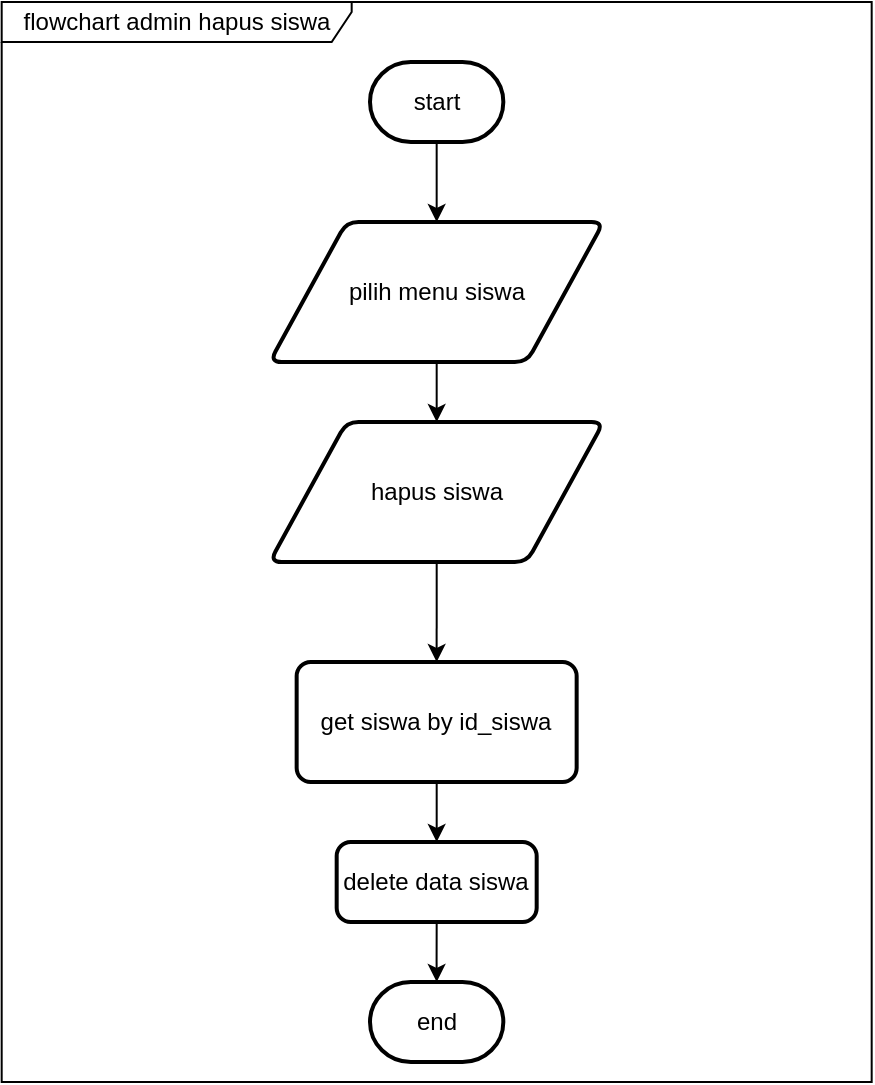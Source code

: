 <mxfile version="17.4.2" type="device"><diagram id="O9Szr4Hdh8DIHMUpJjEn" name="Page-1"><mxGraphModel dx="1231" dy="790" grid="1" gridSize="10" guides="1" tooltips="1" connect="1" arrows="1" fold="1" page="1" pageScale="1" pageWidth="850" pageHeight="1100" math="0" shadow="0"><root><mxCell id="0"/><mxCell id="1" parent="0"/><mxCell id="N7Z2blO4jedbJV9u91K_-23" style="edgeStyle=orthogonalEdgeStyle;rounded=0;orthogonalLoop=1;jettySize=auto;html=1;exitX=0.5;exitY=1;exitDx=0;exitDy=0;exitPerimeter=0;" edge="1" parent="1" source="N7Z2blO4jedbJV9u91K_-1" target="N7Z2blO4jedbJV9u91K_-2"><mxGeometry relative="1" as="geometry"/></mxCell><mxCell id="N7Z2blO4jedbJV9u91K_-1" value="start" style="strokeWidth=2;html=1;shape=mxgraph.flowchart.terminator;whiteSpace=wrap;fillColor=#FFFFFF;" vertex="1" parent="1"><mxGeometry x="280" y="100" width="66.67" height="40" as="geometry"/></mxCell><mxCell id="N7Z2blO4jedbJV9u91K_-25" style="edgeStyle=orthogonalEdgeStyle;rounded=0;orthogonalLoop=1;jettySize=auto;html=1;exitX=0.5;exitY=1;exitDx=0;exitDy=0;entryX=0.5;entryY=0;entryDx=0;entryDy=0;" edge="1" parent="1" source="N7Z2blO4jedbJV9u91K_-2" target="N7Z2blO4jedbJV9u91K_-24"><mxGeometry relative="1" as="geometry"/></mxCell><mxCell id="N7Z2blO4jedbJV9u91K_-2" value="pilih menu siswa" style="shape=parallelogram;html=1;strokeWidth=2;perimeter=parallelogramPerimeter;whiteSpace=wrap;rounded=1;arcSize=12;size=0.23;fillColor=#FFFFFF;" vertex="1" parent="1"><mxGeometry x="229.84" y="180" width="167" height="70" as="geometry"/></mxCell><mxCell id="N7Z2blO4jedbJV9u91K_-18" value="end" style="strokeWidth=2;html=1;shape=mxgraph.flowchart.terminator;whiteSpace=wrap;fillColor=#FFFFFF;" vertex="1" parent="1"><mxGeometry x="280" y="560" width="66.67" height="40" as="geometry"/></mxCell><mxCell id="N7Z2blO4jedbJV9u91K_-21" value="flowchart admin hapus siswa" style="shape=umlFrame;whiteSpace=wrap;html=1;fillColor=#FFFFFF;width=175;height=20;" vertex="1" parent="1"><mxGeometry x="95.84" y="70" width="435" height="540" as="geometry"/></mxCell><mxCell id="N7Z2blO4jedbJV9u91K_-34" style="edgeStyle=orthogonalEdgeStyle;rounded=0;orthogonalLoop=1;jettySize=auto;html=1;exitX=0.5;exitY=1;exitDx=0;exitDy=0;entryX=0.5;entryY=0;entryDx=0;entryDy=0;" edge="1" parent="1" source="N7Z2blO4jedbJV9u91K_-24" target="N7Z2blO4jedbJV9u91K_-31"><mxGeometry relative="1" as="geometry"/></mxCell><mxCell id="N7Z2blO4jedbJV9u91K_-24" value="hapus siswa" style="shape=parallelogram;html=1;strokeWidth=2;perimeter=parallelogramPerimeter;whiteSpace=wrap;rounded=1;arcSize=12;size=0.23;fillColor=#FFFFFF;" vertex="1" parent="1"><mxGeometry x="229.84" y="280" width="167" height="70" as="geometry"/></mxCell><mxCell id="N7Z2blO4jedbJV9u91K_-30" style="edgeStyle=orthogonalEdgeStyle;rounded=0;orthogonalLoop=1;jettySize=auto;html=1;exitX=0.5;exitY=1;exitDx=0;exitDy=0;" edge="1" parent="1" source="N7Z2blO4jedbJV9u91K_-28" target="N7Z2blO4jedbJV9u91K_-18"><mxGeometry relative="1" as="geometry"/></mxCell><mxCell id="N7Z2blO4jedbJV9u91K_-28" value="delete data siswa" style="rounded=1;whiteSpace=wrap;html=1;absoluteArcSize=1;arcSize=14;strokeWidth=2;fillColor=#FFFFFF;" vertex="1" parent="1"><mxGeometry x="263.34" y="490" width="100" height="40" as="geometry"/></mxCell><mxCell id="N7Z2blO4jedbJV9u91K_-35" style="edgeStyle=orthogonalEdgeStyle;rounded=0;orthogonalLoop=1;jettySize=auto;html=1;exitX=0.5;exitY=1;exitDx=0;exitDy=0;entryX=0.5;entryY=0;entryDx=0;entryDy=0;" edge="1" parent="1" source="N7Z2blO4jedbJV9u91K_-31" target="N7Z2blO4jedbJV9u91K_-28"><mxGeometry relative="1" as="geometry"/></mxCell><mxCell id="N7Z2blO4jedbJV9u91K_-31" value="get siswa by id_siswa" style="rounded=1;whiteSpace=wrap;html=1;absoluteArcSize=1;arcSize=14;strokeWidth=2;fillColor=#FFFFFF;" vertex="1" parent="1"><mxGeometry x="243.33" y="400" width="140" height="60" as="geometry"/></mxCell></root></mxGraphModel></diagram></mxfile>